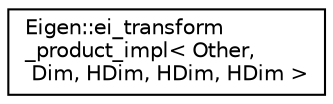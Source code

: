 digraph "Graphical Class Hierarchy"
{
  edge [fontname="Helvetica",fontsize="10",labelfontname="Helvetica",labelfontsize="10"];
  node [fontname="Helvetica",fontsize="10",shape=record];
  rankdir="LR";
  Node1 [label="Eigen::ei_transform\l_product_impl\< Other,\l Dim, HDim, HDim, HDim \>",height=0.2,width=0.4,color="black", fillcolor="white", style="filled",URL="$struct_eigen_1_1ei__transform__product__impl_3_01_other_00_01_dim_00_01_h_dim_00_01_h_dim_00_01_h_dim_01_4.html"];
}
